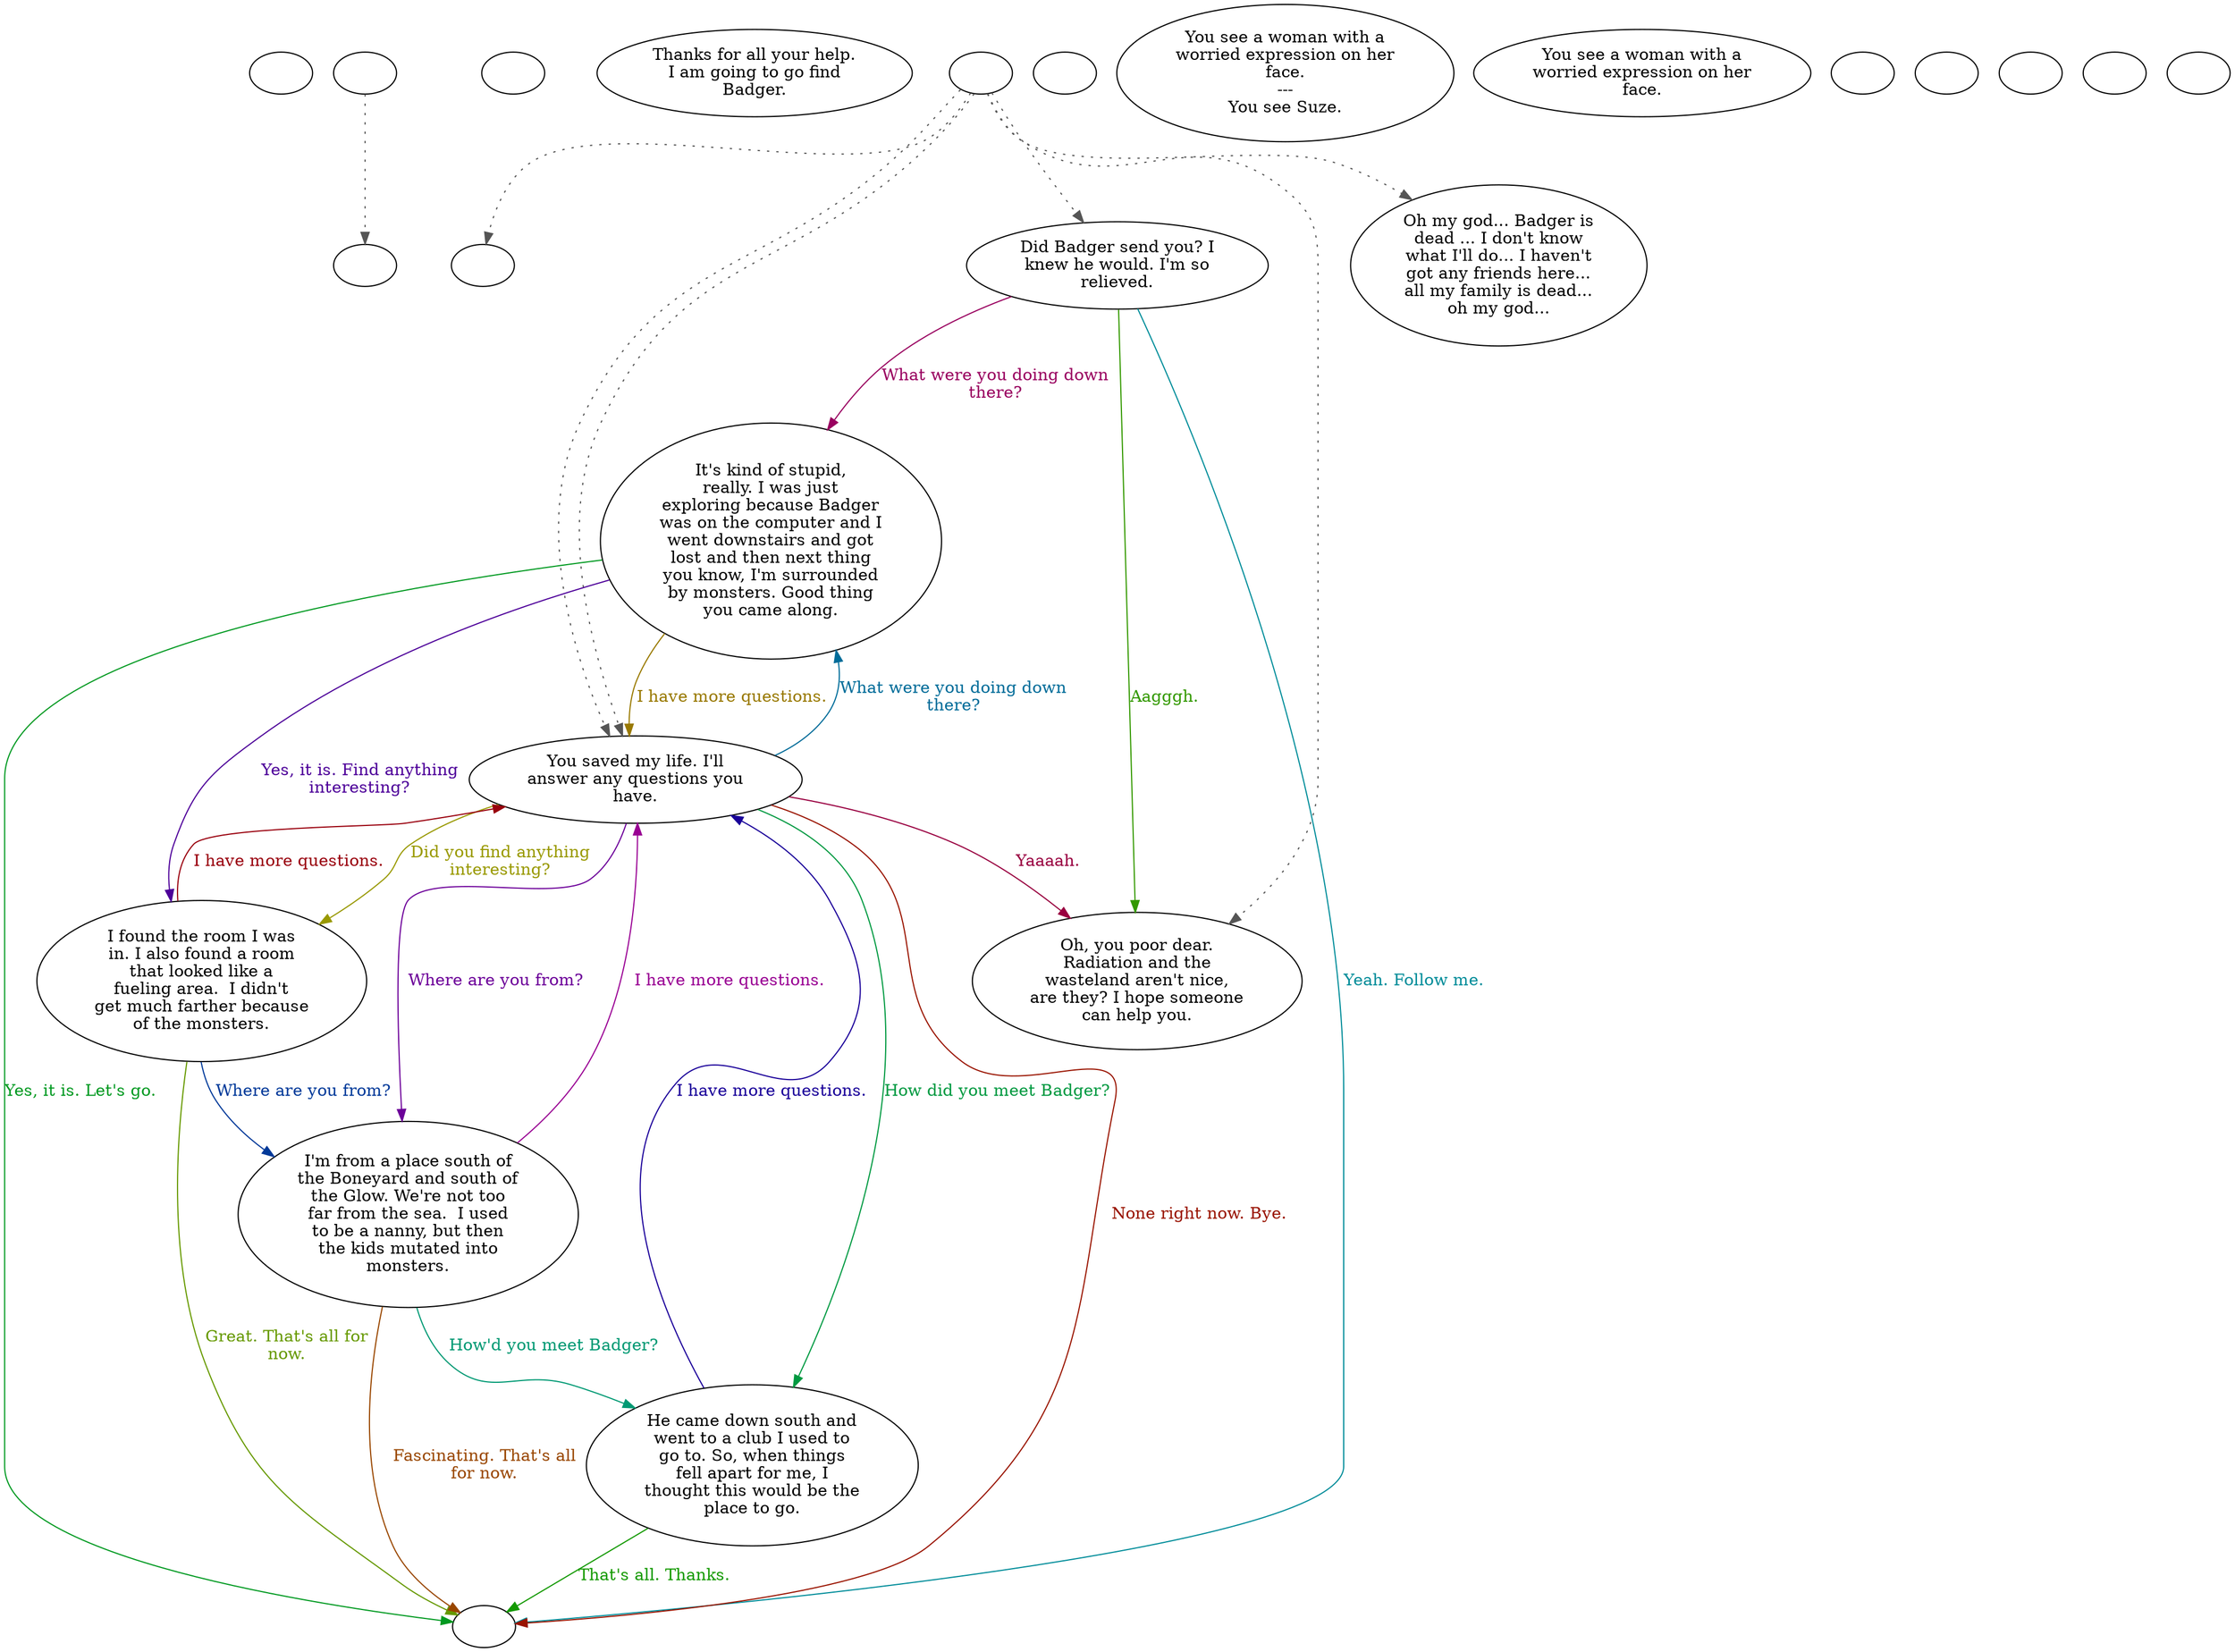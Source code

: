 digraph fcsuze {
  "checkPartyMembersNearDoor" [style=filled       fillcolor="#FFFFFF"       color="#000000"]
  "checkPartyMembersNearDoor" [label=""]
  "old_pickup_p_proc" [style=filled       fillcolor="#FFFFFF"       color="#000000"]
  "old_pickup_p_proc" [label=""]
  "pickup_p_proc" [style=filled       fillcolor="#FFFFFF"       color="#000000"]
  "pickup_p_proc" -> "old_pickup_p_proc" [style=dotted color="#555555"]
  "pickup_p_proc" [label=""]
  "start" [style=filled       fillcolor="#FFFFFF"       color="#000000"]
  "start" [label=""]
  "critter_p_proc" [style=filled       fillcolor="#FFFFFF"       color="#000000"]
  "critter_p_proc" [label="Thanks for all your help.\nI am going to go find\nBadger."]
  "talk_p_proc" [style=filled       fillcolor="#FFFFFF"       color="#000000"]
  "talk_p_proc" -> "Node001" [style=dotted color="#555555"]
  "talk_p_proc" -> "Node002" [style=dotted color="#555555"]
  "talk_p_proc" -> "Node008" [style=dotted color="#555555"]
  "talk_p_proc" -> "Node009" [style=dotted color="#555555"]
  "talk_p_proc" -> "Node003" [style=dotted color="#555555"]
  "talk_p_proc" -> "Node008" [style=dotted color="#555555"]
  "talk_p_proc" [label=""]
  "destroy_p_proc" [style=filled       fillcolor="#FFFFFF"       color="#000000"]
  "destroy_p_proc" [label=""]
  "look_at_p_proc" [style=filled       fillcolor="#FFFFFF"       color="#000000"]
  "look_at_p_proc" [label="You see a woman with a\nworried expression on her\nface.\n---\nYou see Suze."]
  "description_p_proc" [style=filled       fillcolor="#FFFFFF"       color="#000000"]
  "description_p_proc" [label="You see a woman with a\nworried expression on her\nface."]
  "use_skill_on_p_proc" [style=filled       fillcolor="#FFFFFF"       color="#000000"]
  "use_skill_on_p_proc" [label=""]
  "damage_p_proc" [style=filled       fillcolor="#FFFFFF"       color="#000000"]
  "damage_p_proc" [label=""]
  "map_enter_p_proc" [style=filled       fillcolor="#FFFFFF"       color="#000000"]
  "map_enter_p_proc" [label=""]
  "combat_p_proc" [style=filled       fillcolor="#FFFFFF"       color="#000000"]
  "combat_p_proc" [label=""]
  "Node998" [style=filled       fillcolor="#FFFFFF"       color="#000000"]
  "Node998" [label=""]
  "Node999" [style=filled       fillcolor="#FFFFFF"       color="#000000"]
  "Node999" [label=""]
  "Node001" [style=filled       fillcolor="#FFFFFF"       color="#000000"]
  "Node001" [label=""]
  "Node002" [style=filled       fillcolor="#FFFFFF"       color="#000000"]
  "Node002" [label="Did Badger send you? I\nknew he would. I'm so\nrelieved."]
  "Node002" -> "Node003" [label="Aagggh." color="#339900" fontcolor="#339900"]
  "Node002" -> "Node004" [label="What were you doing down\nthere?" color="#99005F" fontcolor="#99005F"]
  "Node002" -> "Node999" [label="Yeah. Follow me." color="#008C99" fontcolor="#008C99"]
  "Node003" [style=filled       fillcolor="#FFFFFF"       color="#000000"]
  "Node003" [label="Oh, you poor dear.\nRadiation and the\nwasteland aren't nice,\nare they? I hope someone\ncan help you."]
  "Node004" [style=filled       fillcolor="#FFFFFF"       color="#000000"]
  "Node004" [label="It's kind of stupid,\nreally. I was just\nexploring because Badger\nwas on the computer and I\nwent downstairs and got\nlost and then next thing\nyou know, I'm surrounded\nby monsters. Good thing\nyou came along."]
  "Node004" -> "Node008" [label="I have more questions." color="#997900" fontcolor="#997900"]
  "Node004" -> "Node005" [label="Yes, it is. Find anything\ninteresting?" color="#4D0099" fontcolor="#4D0099"]
  "Node004" -> "Node999" [label="Yes, it is. Let's go." color="#009920" fontcolor="#009920"]
  "Node005" [style=filled       fillcolor="#FFFFFF"       color="#000000"]
  "Node005" [label="I found the room I was\nin. I also found a room\nthat looked like a\nfueling area.  I didn't\nget much farther because\nof the monsters."]
  "Node005" -> "Node008" [label="I have more questions." color="#99000D" fontcolor="#99000D"]
  "Node005" -> "Node006" [label="Where are you from?" color="#003999" fontcolor="#003999"]
  "Node005" -> "Node999" [label="Great. That's all for\nnow." color="#669900" fontcolor="#669900"]
  "Node006" [style=filled       fillcolor="#FFFFFF"       color="#000000"]
  "Node006" [label="I'm from a place south of\nthe Boneyard and south of\nthe Glow. We're not too\nfar from the sea.  I used\nto be a nanny, but then\nthe kids mutated into\nmonsters."]
  "Node006" -> "Node008" [label="I have more questions." color="#990093" fontcolor="#990093"]
  "Node006" -> "Node007" [label="How'd you meet Badger?" color="#009973" fontcolor="#009973"]
  "Node006" -> "Node999" [label="Fascinating. That's all\nfor now." color="#994600" fontcolor="#994600"]
  "Node007" [style=filled       fillcolor="#FFFFFF"       color="#000000"]
  "Node007" [label="He came down south and\nwent to a club I used to\ngo to. So, when things\nfell apart for me, I\nthought this would be the\nplace to go."]
  "Node007" -> "Node008" [label="I have more questions." color="#190099" fontcolor="#190099"]
  "Node007" -> "Node999" [label="That's all. Thanks." color="#139900" fontcolor="#139900"]
  "Node008" [style=filled       fillcolor="#FFFFFF"       color="#000000"]
  "Node008" [label="You saved my life. I'll\nanswer any questions you\nhave."]
  "Node008" -> "Node003" [label="Yaaaah." color="#990040" fontcolor="#990040"]
  "Node008" -> "Node004" [label="What were you doing down\nthere?" color="#006C99" fontcolor="#006C99"]
  "Node008" -> "Node005" [label="Did you find anything\ninteresting?" color="#999900" fontcolor="#999900"]
  "Node008" -> "Node006" [label="Where are you from?" color="#6C0099" fontcolor="#6C0099"]
  "Node008" -> "Node007" [label="How did you meet Badger?" color="#009940" fontcolor="#009940"]
  "Node008" -> "Node999" [label="None right now. Bye." color="#991300" fontcolor="#991300"]
  "Node009" [style=filled       fillcolor="#FFFFFF"       color="#000000"]
  "Node009" [label="Oh my god... Badger is\ndead ... I don't know\nwhat I'll do... I haven't\ngot any friends here...\nall my family is dead...\noh my god..."]
}